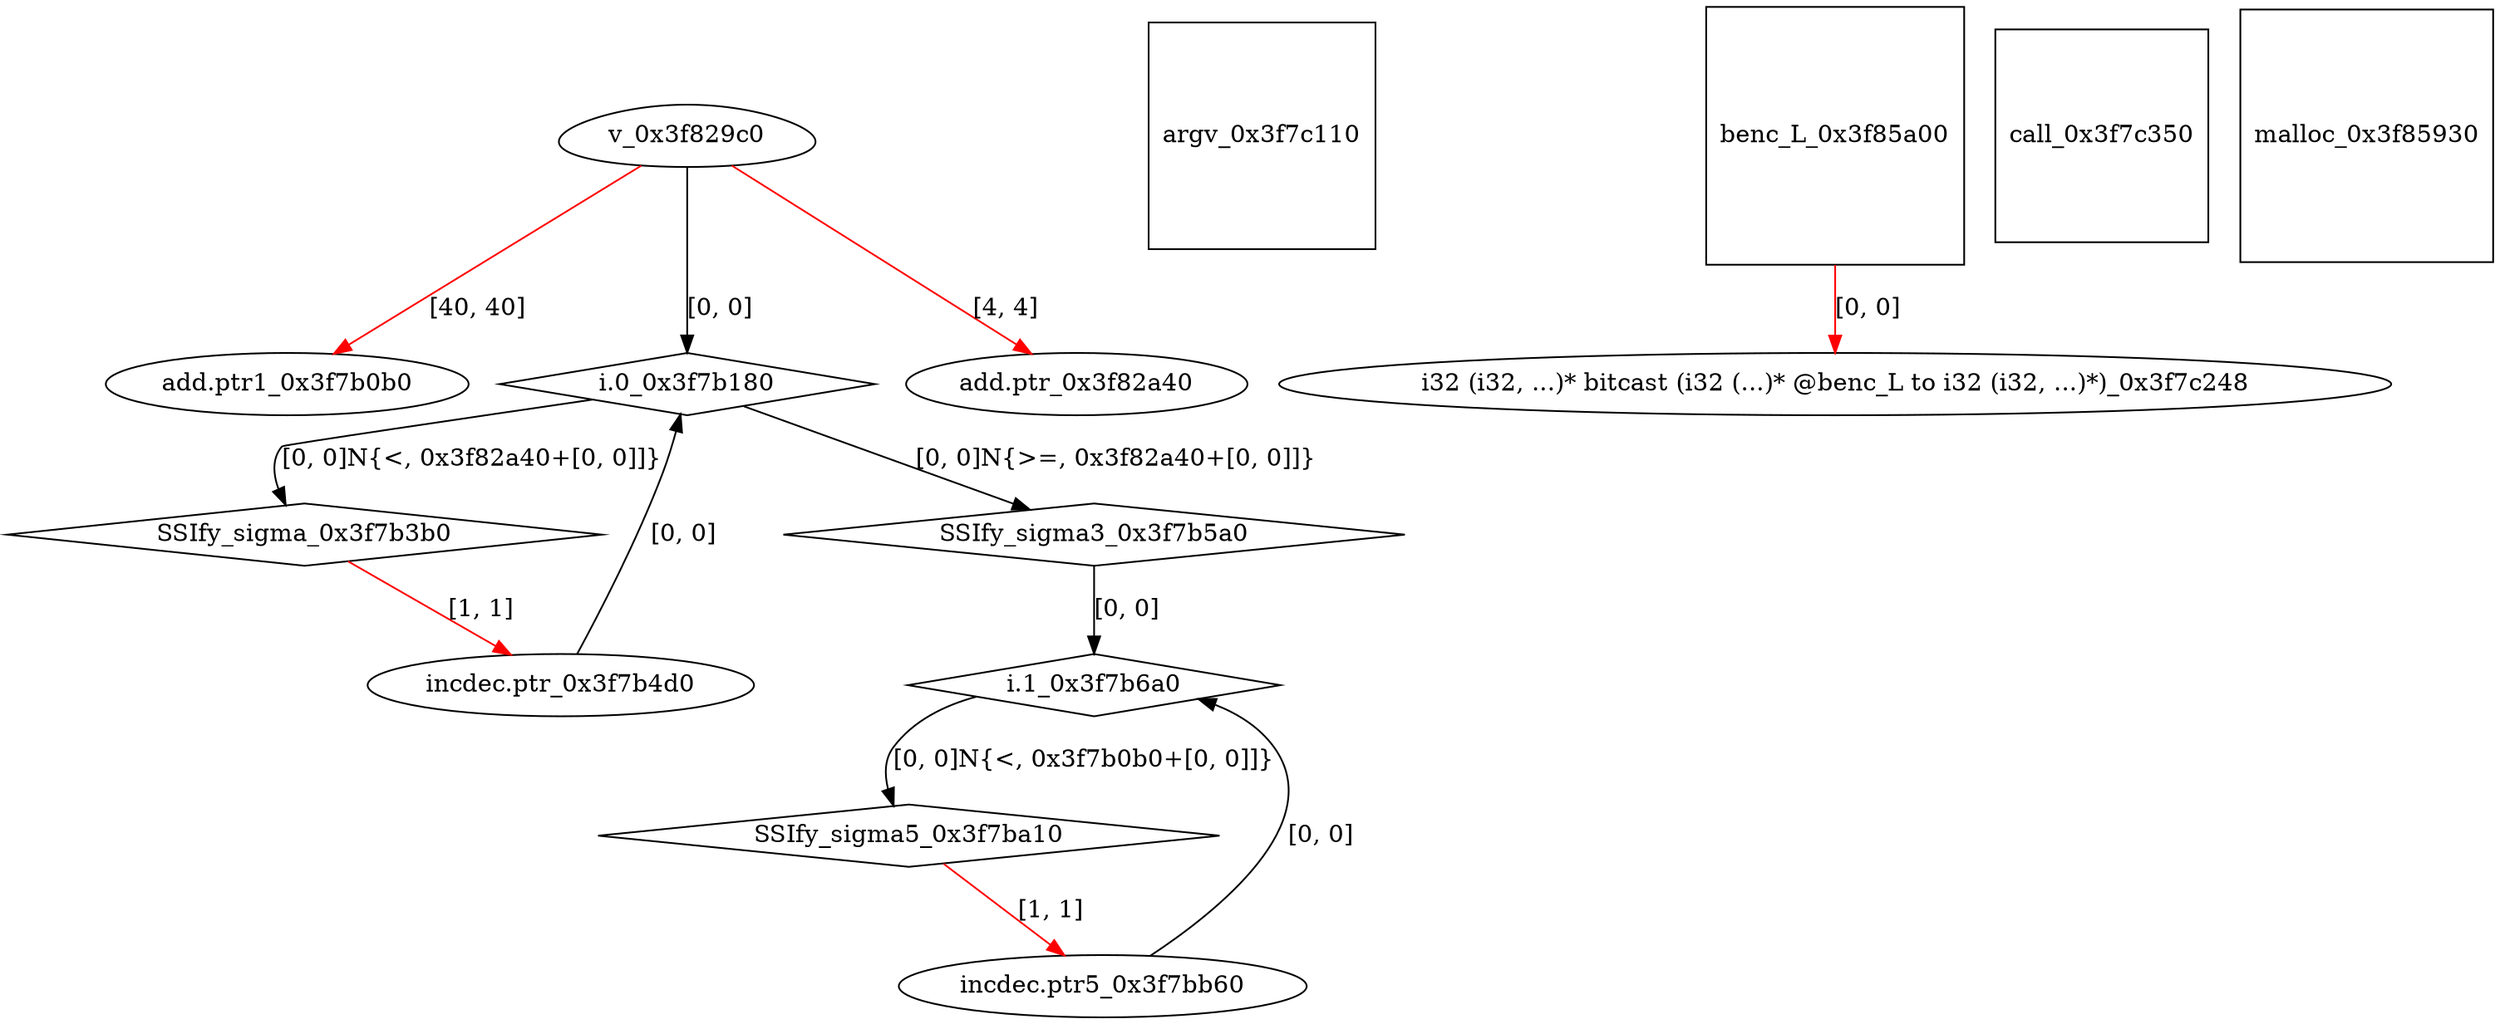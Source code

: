 digraph grafico {
"add.ptr1_0x3f7b0b0" [shape=ellipse];
"v_0x3f829c0" -> "add.ptr1_0x3f7b0b0" [label="[40, 40]",color=red];
"i.0_0x3f7b180" [shape=diamond];
"incdec.ptr_0x3f7b4d0" -> "i.0_0x3f7b180" [label="[0, 0]"];
"v_0x3f829c0" -> "i.0_0x3f7b180" [label="[0, 0]"];
"SSIfy_sigma_0x3f7b3b0" [shape=diamond];
"i.0_0x3f7b180" -> "SSIfy_sigma_0x3f7b3b0" [label="[0, 0]N{<, 0x3f82a40+[0, 0]]}"];
"incdec.ptr_0x3f7b4d0" [shape=ellipse];
"SSIfy_sigma_0x3f7b3b0" -> "incdec.ptr_0x3f7b4d0" [label="[1, 1]",color=red];
"SSIfy_sigma3_0x3f7b5a0" [shape=diamond];
"i.0_0x3f7b180" -> "SSIfy_sigma3_0x3f7b5a0" [label="[0, 0]N{>=, 0x3f82a40+[0, 0]]}"];
"i.1_0x3f7b6a0" [shape=diamond];
"SSIfy_sigma3_0x3f7b5a0" -> "i.1_0x3f7b6a0" [label="[0, 0]"];
"incdec.ptr5_0x3f7bb60" -> "i.1_0x3f7b6a0" [label="[0, 0]"];
"SSIfy_sigma5_0x3f7ba10" [shape=diamond];
"i.1_0x3f7b6a0" -> "SSIfy_sigma5_0x3f7ba10" [label="[0, 0]N{<, 0x3f7b0b0+[0, 0]]}"];
"incdec.ptr5_0x3f7bb60" [shape=ellipse];
"SSIfy_sigma5_0x3f7ba10" -> "incdec.ptr5_0x3f7bb60" [label="[1, 1]",color=red];
"argv_0x3f7c110" [shape=square];
"i32 (i32, ...)* bitcast (i32 (...)* @benc_L to i32 (i32, ...)*)_0x3f7c248" [shape=ellipse];
"benc_L_0x3f85a00" -> "i32 (i32, ...)* bitcast (i32 (...)* @benc_L to i32 (i32, ...)*)_0x3f7c248" [label="[0, 0]",color=red];
"call_0x3f7c350" [shape=square];
"v_0x3f829c0" [shape=egg];
"add.ptr_0x3f82a40" [shape=ellipse];
"v_0x3f829c0" -> "add.ptr_0x3f82a40" [label="[4, 4]",color=red];
"malloc_0x3f85930" [shape=square];
"benc_L_0x3f85a00" [shape=square];
}